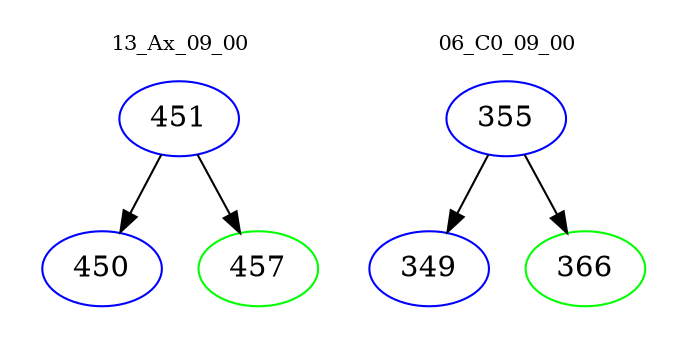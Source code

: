 digraph{
subgraph cluster_0 {
color = white
label = "13_Ax_09_00";
fontsize=10;
T0_451 [label="451", color="blue"]
T0_451 -> T0_450 [color="black"]
T0_450 [label="450", color="blue"]
T0_451 -> T0_457 [color="black"]
T0_457 [label="457", color="green"]
}
subgraph cluster_1 {
color = white
label = "06_C0_09_00";
fontsize=10;
T1_355 [label="355", color="blue"]
T1_355 -> T1_349 [color="black"]
T1_349 [label="349", color="blue"]
T1_355 -> T1_366 [color="black"]
T1_366 [label="366", color="green"]
}
}
